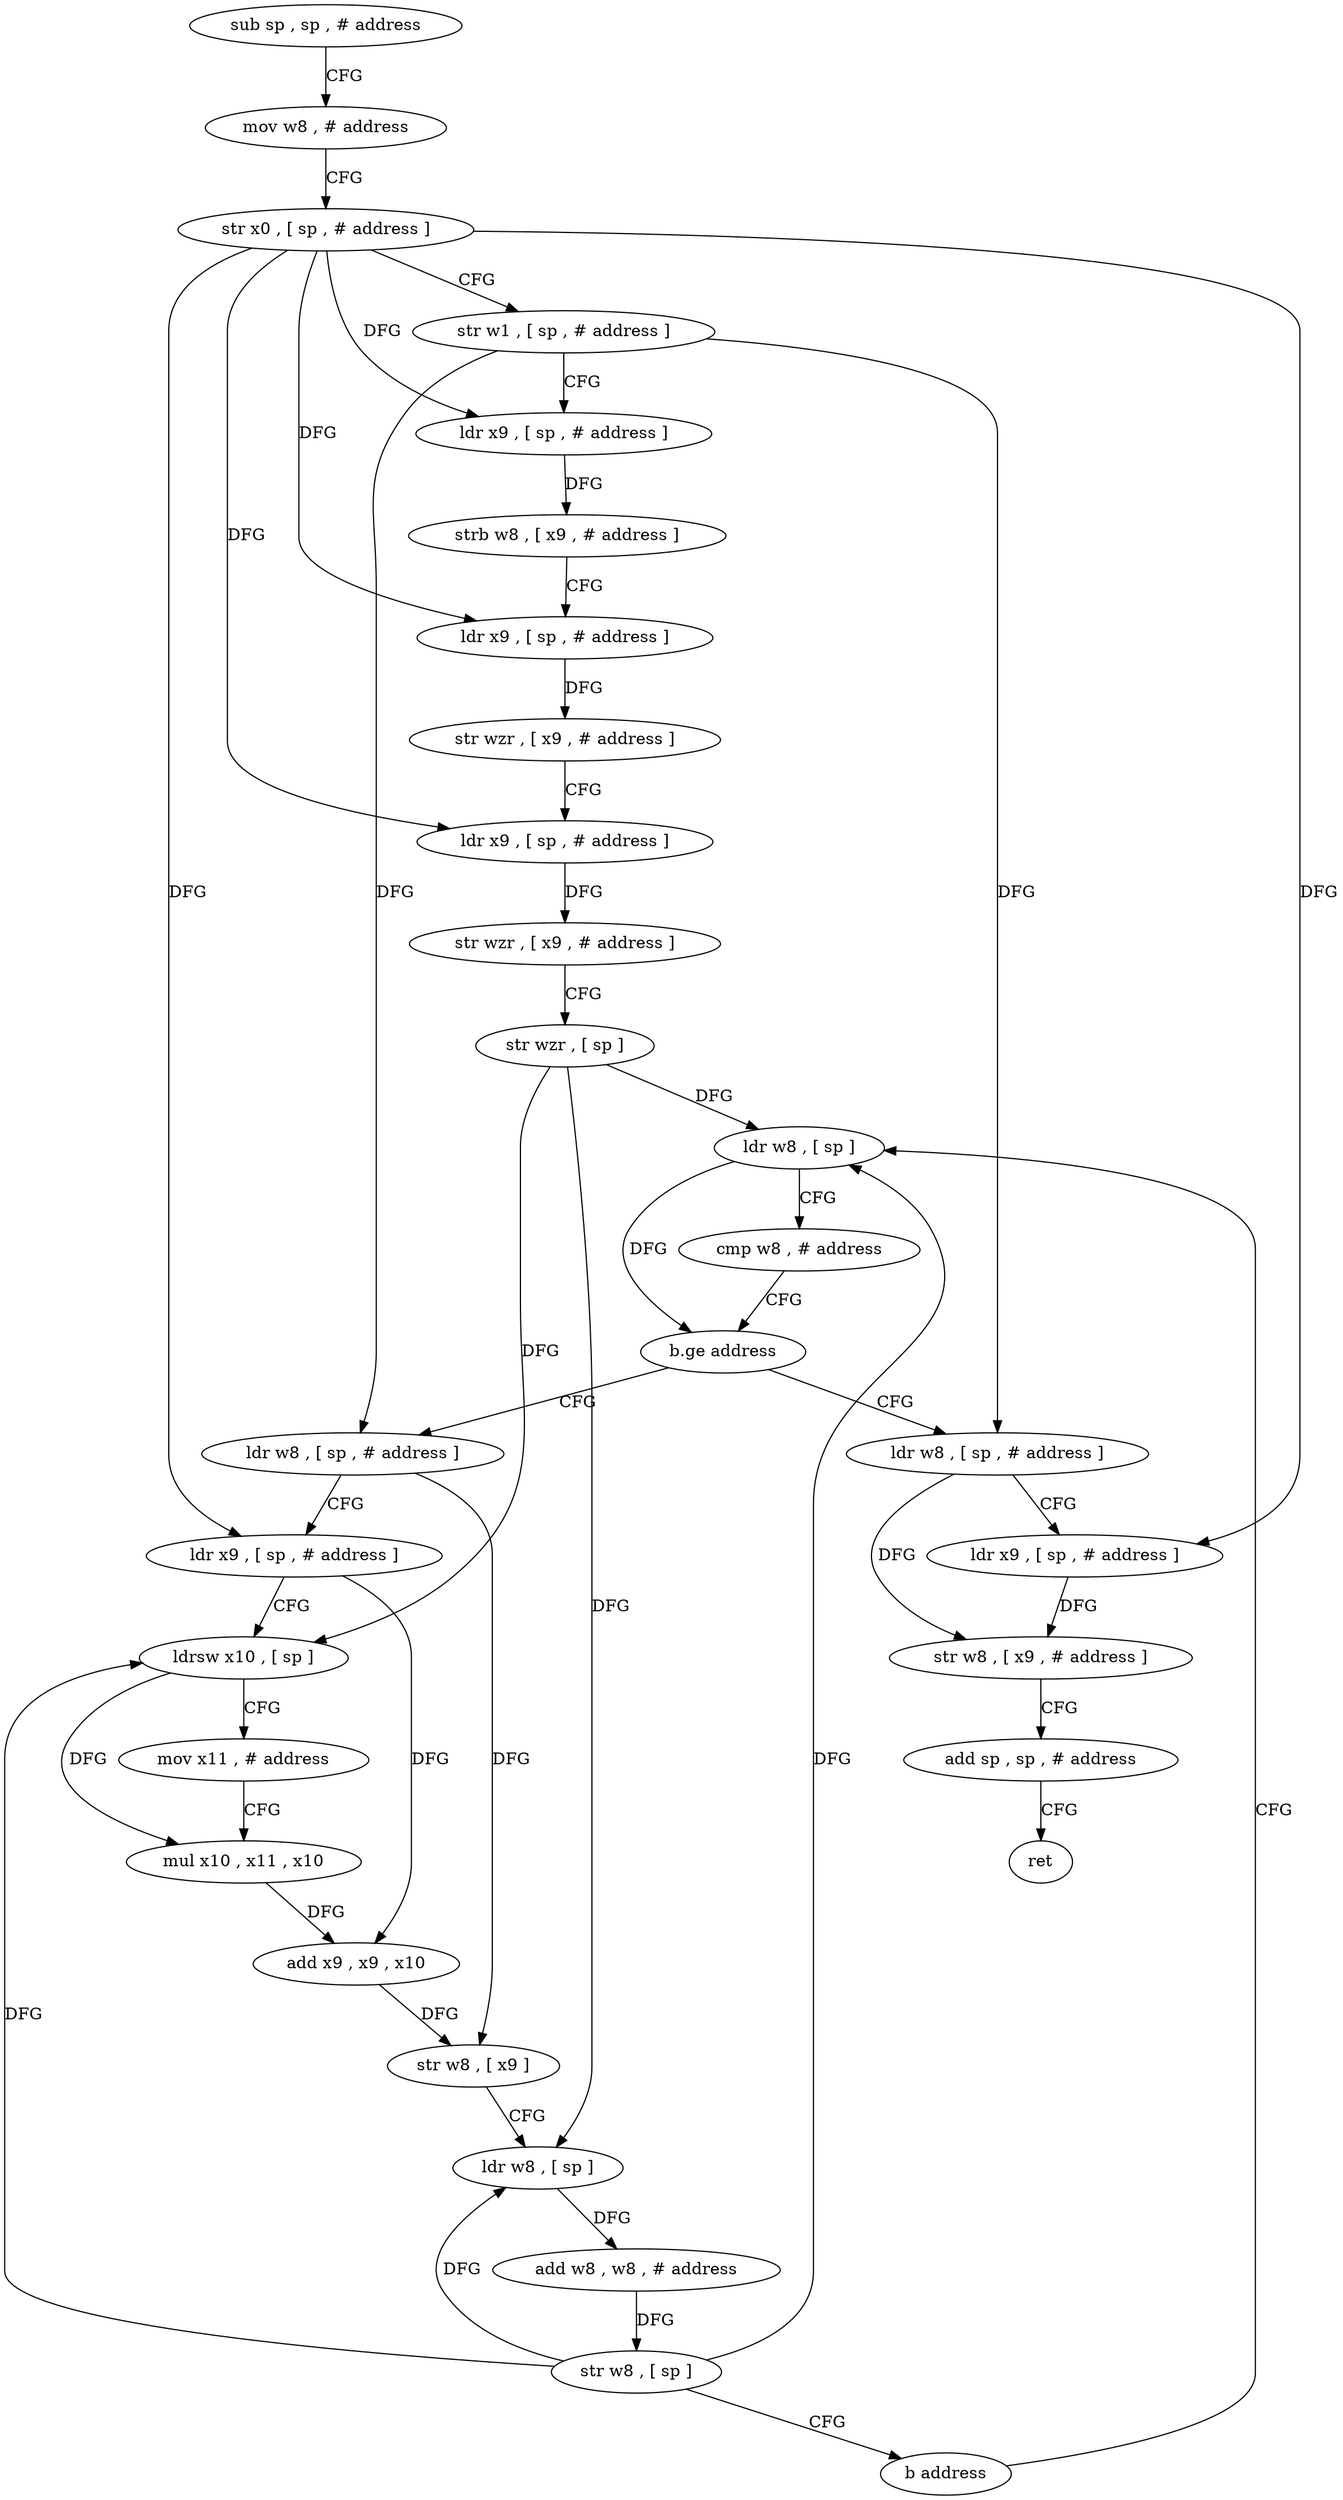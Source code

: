 digraph "func" {
"4238568" [label = "sub sp , sp , # address" ]
"4238572" [label = "mov w8 , # address" ]
"4238576" [label = "str x0 , [ sp , # address ]" ]
"4238580" [label = "str w1 , [ sp , # address ]" ]
"4238584" [label = "ldr x9 , [ sp , # address ]" ]
"4238588" [label = "strb w8 , [ x9 , # address ]" ]
"4238592" [label = "ldr x9 , [ sp , # address ]" ]
"4238596" [label = "str wzr , [ x9 , # address ]" ]
"4238600" [label = "ldr x9 , [ sp , # address ]" ]
"4238604" [label = "str wzr , [ x9 , # address ]" ]
"4238608" [label = "str wzr , [ sp ]" ]
"4238612" [label = "ldr w8 , [ sp ]" ]
"4238668" [label = "ldr w8 , [ sp , # address ]" ]
"4238672" [label = "ldr x9 , [ sp , # address ]" ]
"4238676" [label = "str w8 , [ x9 , # address ]" ]
"4238680" [label = "add sp , sp , # address" ]
"4238684" [label = "ret" ]
"4238624" [label = "ldr w8 , [ sp , # address ]" ]
"4238628" [label = "ldr x9 , [ sp , # address ]" ]
"4238632" [label = "ldrsw x10 , [ sp ]" ]
"4238636" [label = "mov x11 , # address" ]
"4238640" [label = "mul x10 , x11 , x10" ]
"4238644" [label = "add x9 , x9 , x10" ]
"4238648" [label = "str w8 , [ x9 ]" ]
"4238652" [label = "ldr w8 , [ sp ]" ]
"4238656" [label = "add w8 , w8 , # address" ]
"4238660" [label = "str w8 , [ sp ]" ]
"4238664" [label = "b address" ]
"4238616" [label = "cmp w8 , # address" ]
"4238620" [label = "b.ge address" ]
"4238568" -> "4238572" [ label = "CFG" ]
"4238572" -> "4238576" [ label = "CFG" ]
"4238576" -> "4238580" [ label = "CFG" ]
"4238576" -> "4238584" [ label = "DFG" ]
"4238576" -> "4238592" [ label = "DFG" ]
"4238576" -> "4238600" [ label = "DFG" ]
"4238576" -> "4238672" [ label = "DFG" ]
"4238576" -> "4238628" [ label = "DFG" ]
"4238580" -> "4238584" [ label = "CFG" ]
"4238580" -> "4238668" [ label = "DFG" ]
"4238580" -> "4238624" [ label = "DFG" ]
"4238584" -> "4238588" [ label = "DFG" ]
"4238588" -> "4238592" [ label = "CFG" ]
"4238592" -> "4238596" [ label = "DFG" ]
"4238596" -> "4238600" [ label = "CFG" ]
"4238600" -> "4238604" [ label = "DFG" ]
"4238604" -> "4238608" [ label = "CFG" ]
"4238608" -> "4238612" [ label = "DFG" ]
"4238608" -> "4238632" [ label = "DFG" ]
"4238608" -> "4238652" [ label = "DFG" ]
"4238612" -> "4238616" [ label = "CFG" ]
"4238612" -> "4238620" [ label = "DFG" ]
"4238668" -> "4238672" [ label = "CFG" ]
"4238668" -> "4238676" [ label = "DFG" ]
"4238672" -> "4238676" [ label = "DFG" ]
"4238676" -> "4238680" [ label = "CFG" ]
"4238680" -> "4238684" [ label = "CFG" ]
"4238624" -> "4238628" [ label = "CFG" ]
"4238624" -> "4238648" [ label = "DFG" ]
"4238628" -> "4238632" [ label = "CFG" ]
"4238628" -> "4238644" [ label = "DFG" ]
"4238632" -> "4238636" [ label = "CFG" ]
"4238632" -> "4238640" [ label = "DFG" ]
"4238636" -> "4238640" [ label = "CFG" ]
"4238640" -> "4238644" [ label = "DFG" ]
"4238644" -> "4238648" [ label = "DFG" ]
"4238648" -> "4238652" [ label = "CFG" ]
"4238652" -> "4238656" [ label = "DFG" ]
"4238656" -> "4238660" [ label = "DFG" ]
"4238660" -> "4238664" [ label = "CFG" ]
"4238660" -> "4238612" [ label = "DFG" ]
"4238660" -> "4238632" [ label = "DFG" ]
"4238660" -> "4238652" [ label = "DFG" ]
"4238664" -> "4238612" [ label = "CFG" ]
"4238616" -> "4238620" [ label = "CFG" ]
"4238620" -> "4238668" [ label = "CFG" ]
"4238620" -> "4238624" [ label = "CFG" ]
}
